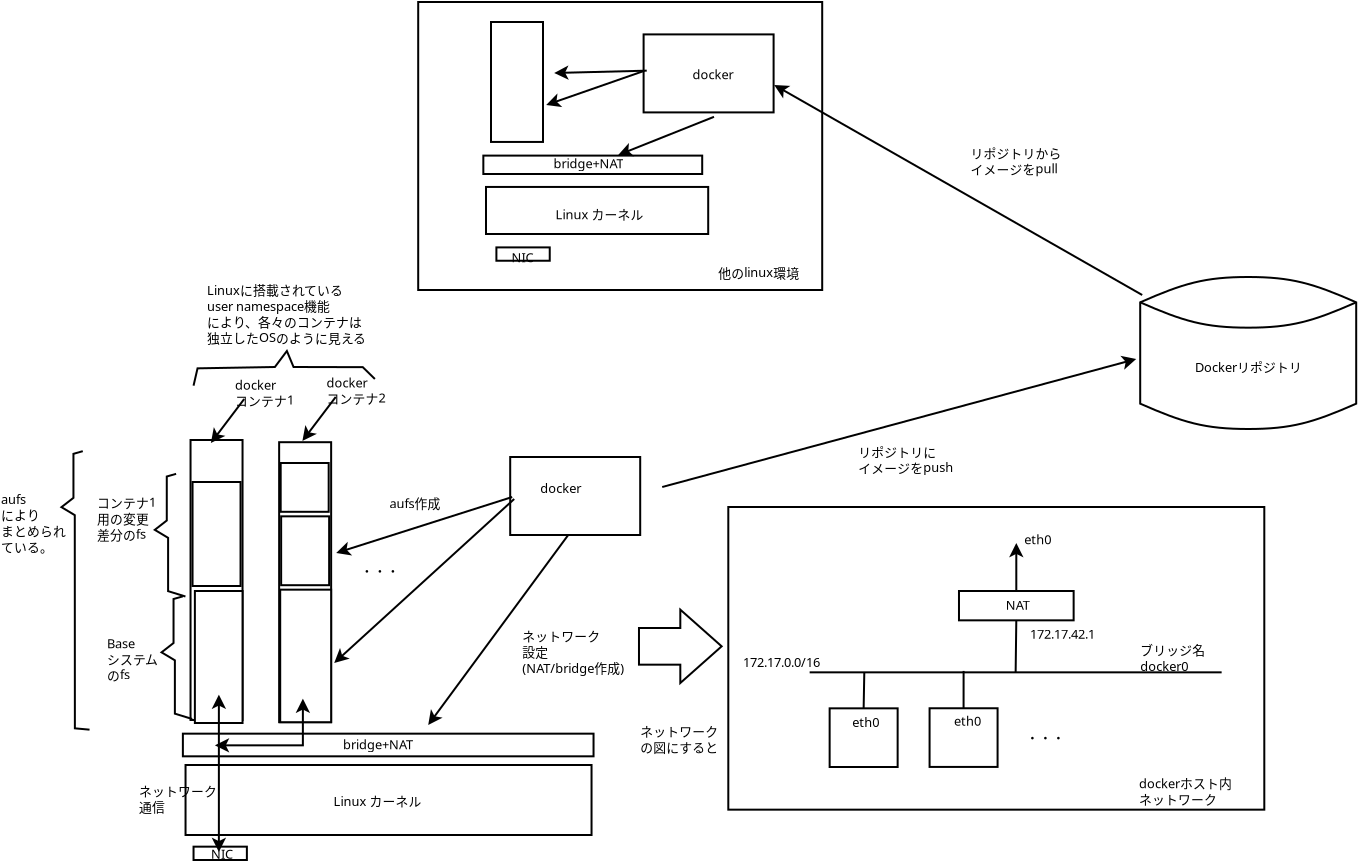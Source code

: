 <?xml version="1.0" encoding="UTF-8"?>
<dia:diagram xmlns:dia="http://www.lysator.liu.se/~alla/dia/">
  <dia:layer name="グループ1" visible="true">
    <dia:object type="Standard - Box" version="0" id="O0">
      <dia:attribute name="obj_pos">
        <dia:point val="16.983,-21.15"/>
      </dia:attribute>
      <dia:attribute name="obj_bb">
        <dia:rectangle val="16.933,-21.2;37.233,-6.7"/>
      </dia:attribute>
      <dia:attribute name="elem_corner">
        <dia:point val="16.983,-21.15"/>
      </dia:attribute>
      <dia:attribute name="elem_width">
        <dia:real val="20.2"/>
      </dia:attribute>
      <dia:attribute name="elem_height">
        <dia:real val="14.4"/>
      </dia:attribute>
      <dia:attribute name="show_background">
        <dia:boolean val="true"/>
      </dia:attribute>
    </dia:object>
    <dia:object type="Standard - Text" version="1" id="O1">
      <dia:attribute name="obj_pos">
        <dia:point val="33.583,-5.25"/>
      </dia:attribute>
      <dia:attribute name="obj_bb">
        <dia:rectangle val="33.583,-5.845;33.583,-5.1"/>
      </dia:attribute>
      <dia:attribute name="text">
        <dia:composite type="text">
          <dia:attribute name="string">
            <dia:string>##</dia:string>
          </dia:attribute>
          <dia:attribute name="font">
            <dia:font family="sans" style="0" name="Helvetica"/>
          </dia:attribute>
          <dia:attribute name="height">
            <dia:real val="0.8"/>
          </dia:attribute>
          <dia:attribute name="pos">
            <dia:point val="33.583,-5.25"/>
          </dia:attribute>
          <dia:attribute name="color">
            <dia:color val="#000000"/>
          </dia:attribute>
          <dia:attribute name="alignment">
            <dia:enum val="0"/>
          </dia:attribute>
        </dia:composite>
      </dia:attribute>
      <dia:attribute name="valign">
        <dia:enum val="3"/>
      </dia:attribute>
    </dia:object>
    <dia:object type="Standard - Box" version="0" id="O2">
      <dia:attribute name="obj_pos">
        <dia:point val="32.488,4.1"/>
      </dia:attribute>
      <dia:attribute name="obj_bb">
        <dia:rectangle val="32.438,4.05;59.338,19.283"/>
      </dia:attribute>
      <dia:attribute name="elem_corner">
        <dia:point val="32.488,4.1"/>
      </dia:attribute>
      <dia:attribute name="elem_width">
        <dia:real val="26.8"/>
      </dia:attribute>
      <dia:attribute name="elem_height">
        <dia:real val="15.133"/>
      </dia:attribute>
      <dia:attribute name="show_background">
        <dia:boolean val="true"/>
      </dia:attribute>
    </dia:object>
  </dia:layer>
  <dia:layer name="背景" visible="true" active="true">
    <dia:object type="Standard - Box" version="0" id="O3">
      <dia:attribute name="obj_pos">
        <dia:point val="5.35,17"/>
      </dia:attribute>
      <dia:attribute name="obj_bb">
        <dia:rectangle val="5.3,16.95;25.7,20.55"/>
      </dia:attribute>
      <dia:attribute name="elem_corner">
        <dia:point val="5.35,17"/>
      </dia:attribute>
      <dia:attribute name="elem_width">
        <dia:real val="20.3"/>
      </dia:attribute>
      <dia:attribute name="elem_height">
        <dia:real val="3.5"/>
      </dia:attribute>
      <dia:attribute name="show_background">
        <dia:boolean val="true"/>
      </dia:attribute>
    </dia:object>
    <dia:object type="Standard - Box" version="0" id="O4">
      <dia:attribute name="obj_pos">
        <dia:point val="5.6,0.75"/>
      </dia:attribute>
      <dia:attribute name="obj_bb">
        <dia:rectangle val="5.55,0.7;8.25,14.8"/>
      </dia:attribute>
      <dia:attribute name="elem_corner">
        <dia:point val="5.6,0.75"/>
      </dia:attribute>
      <dia:attribute name="elem_width">
        <dia:real val="2.6"/>
      </dia:attribute>
      <dia:attribute name="elem_height">
        <dia:real val="14.0"/>
      </dia:attribute>
      <dia:attribute name="show_background">
        <dia:boolean val="true"/>
      </dia:attribute>
    </dia:object>
    <dia:object type="Standard - Box" version="0" id="O5">
      <dia:attribute name="obj_pos">
        <dia:point val="10.03,0.86"/>
      </dia:attribute>
      <dia:attribute name="obj_bb">
        <dia:rectangle val="9.98,0.81;12.68,14.91"/>
      </dia:attribute>
      <dia:attribute name="elem_corner">
        <dia:point val="10.03,0.86"/>
      </dia:attribute>
      <dia:attribute name="elem_width">
        <dia:real val="2.6"/>
      </dia:attribute>
      <dia:attribute name="elem_height">
        <dia:real val="14.0"/>
      </dia:attribute>
      <dia:attribute name="show_background">
        <dia:boolean val="true"/>
      </dia:attribute>
    </dia:object>
    <dia:object type="Standard - Box" version="0" id="O6">
      <dia:attribute name="obj_pos">
        <dia:point val="5.217,15.433"/>
      </dia:attribute>
      <dia:attribute name="obj_bb">
        <dia:rectangle val="5.167,15.383;25.8,16.617"/>
      </dia:attribute>
      <dia:attribute name="elem_corner">
        <dia:point val="5.217,15.433"/>
      </dia:attribute>
      <dia:attribute name="elem_width">
        <dia:real val="20.533"/>
      </dia:attribute>
      <dia:attribute name="elem_height">
        <dia:real val="1.133"/>
      </dia:attribute>
      <dia:attribute name="show_background">
        <dia:boolean val="true"/>
      </dia:attribute>
    </dia:object>
    <dia:object type="Standard - Box" version="0" id="O7">
      <dia:attribute name="obj_pos">
        <dia:point val="5.75,21.083"/>
      </dia:attribute>
      <dia:attribute name="obj_bb">
        <dia:rectangle val="5.7,21.033;8.467,21.8"/>
      </dia:attribute>
      <dia:attribute name="elem_corner">
        <dia:point val="5.75,21.083"/>
      </dia:attribute>
      <dia:attribute name="elem_width">
        <dia:real val="2.667"/>
      </dia:attribute>
      <dia:attribute name="elem_height">
        <dia:real val="0.667"/>
      </dia:attribute>
      <dia:attribute name="show_background">
        <dia:boolean val="true"/>
      </dia:attribute>
    </dia:object>
    <dia:object type="Standard - Box" version="0" id="O8">
      <dia:attribute name="obj_pos">
        <dia:point val="20.373,-11.903"/>
      </dia:attribute>
      <dia:attribute name="obj_bb">
        <dia:rectangle val="20.323,-11.953;31.533,-9.5"/>
      </dia:attribute>
      <dia:attribute name="elem_corner">
        <dia:point val="20.373,-11.903"/>
      </dia:attribute>
      <dia:attribute name="elem_width">
        <dia:real val="11.11"/>
      </dia:attribute>
      <dia:attribute name="elem_height">
        <dia:real val="2.353"/>
      </dia:attribute>
      <dia:attribute name="show_background">
        <dia:boolean val="true"/>
      </dia:attribute>
    </dia:object>
    <dia:object type="Standard - Box" version="0" id="O9">
      <dia:attribute name="obj_pos">
        <dia:point val="20.623,-20.15"/>
      </dia:attribute>
      <dia:attribute name="obj_bb">
        <dia:rectangle val="20.573,-20.2;23.273,-14.103"/>
      </dia:attribute>
      <dia:attribute name="elem_corner">
        <dia:point val="20.623,-20.15"/>
      </dia:attribute>
      <dia:attribute name="elem_width">
        <dia:real val="2.6"/>
      </dia:attribute>
      <dia:attribute name="elem_height">
        <dia:real val="5.997"/>
      </dia:attribute>
      <dia:attribute name="show_background">
        <dia:boolean val="true"/>
      </dia:attribute>
    </dia:object>
    <dia:object type="Standard - Box" version="0" id="O10">
      <dia:attribute name="obj_pos">
        <dia:point val="20.24,-13.47"/>
      </dia:attribute>
      <dia:attribute name="obj_bb">
        <dia:rectangle val="20.19,-13.52;31.233,-12.5"/>
      </dia:attribute>
      <dia:attribute name="elem_corner">
        <dia:point val="20.24,-13.47"/>
      </dia:attribute>
      <dia:attribute name="elem_width">
        <dia:real val="10.943"/>
      </dia:attribute>
      <dia:attribute name="elem_height">
        <dia:real val="0.92"/>
      </dia:attribute>
      <dia:attribute name="show_background">
        <dia:boolean val="true"/>
      </dia:attribute>
    </dia:object>
    <dia:object type="Standard - Box" version="0" id="O11">
      <dia:attribute name="obj_pos">
        <dia:point val="20.893,-8.88"/>
      </dia:attribute>
      <dia:attribute name="obj_bb">
        <dia:rectangle val="20.843,-8.93;23.61,-8.163"/>
      </dia:attribute>
      <dia:attribute name="elem_corner">
        <dia:point val="20.893,-8.88"/>
      </dia:attribute>
      <dia:attribute name="elem_width">
        <dia:real val="2.667"/>
      </dia:attribute>
      <dia:attribute name="elem_height">
        <dia:real val="0.667"/>
      </dia:attribute>
      <dia:attribute name="show_background">
        <dia:boolean val="true"/>
      </dia:attribute>
    </dia:object>
    <dia:object type="Standard - Box" version="0" id="O12">
      <dia:attribute name="obj_pos">
        <dia:point val="21.583,1.6"/>
      </dia:attribute>
      <dia:attribute name="obj_bb">
        <dia:rectangle val="21.533,1.55;28.133,5.55"/>
      </dia:attribute>
      <dia:attribute name="elem_corner">
        <dia:point val="21.583,1.6"/>
      </dia:attribute>
      <dia:attribute name="elem_width">
        <dia:real val="6.5"/>
      </dia:attribute>
      <dia:attribute name="elem_height">
        <dia:real val="3.9"/>
      </dia:attribute>
      <dia:attribute name="show_background">
        <dia:boolean val="true"/>
      </dia:attribute>
    </dia:object>
    <dia:object type="Flowchart - Magnetic Disk" version="1" id="O13">
      <dia:attribute name="obj_pos">
        <dia:point val="53.083,-7.4"/>
      </dia:attribute>
      <dia:attribute name="obj_bb">
        <dia:rectangle val="53.033,-7.45;63.933,0.25"/>
      </dia:attribute>
      <dia:attribute name="meta">
        <dia:composite type="dict"/>
      </dia:attribute>
      <dia:attribute name="elem_corner">
        <dia:point val="53.083,-7.4"/>
      </dia:attribute>
      <dia:attribute name="elem_width">
        <dia:real val="10.8"/>
      </dia:attribute>
      <dia:attribute name="elem_height">
        <dia:real val="7.6"/>
      </dia:attribute>
      <dia:attribute name="line_width">
        <dia:real val="0.1"/>
      </dia:attribute>
      <dia:attribute name="line_colour">
        <dia:color val="#000000"/>
      </dia:attribute>
      <dia:attribute name="fill_colour">
        <dia:color val="#ffffff"/>
      </dia:attribute>
      <dia:attribute name="show_background">
        <dia:boolean val="true"/>
      </dia:attribute>
      <dia:attribute name="line_style">
        <dia:enum val="0"/>
        <dia:real val="1"/>
      </dia:attribute>
      <dia:attribute name="padding">
        <dia:real val="0.1"/>
      </dia:attribute>
      <dia:attribute name="text">
        <dia:composite type="text">
          <dia:attribute name="string">
            <dia:string>#Dockerリポジトリ#</dia:string>
          </dia:attribute>
          <dia:attribute name="font">
            <dia:font family="sans" style="0" name="Helvetica"/>
          </dia:attribute>
          <dia:attribute name="height">
            <dia:real val="0.8"/>
          </dia:attribute>
          <dia:attribute name="pos">
            <dia:point val="58.483,-2.727"/>
          </dia:attribute>
          <dia:attribute name="color">
            <dia:color val="#000000"/>
          </dia:attribute>
          <dia:attribute name="alignment">
            <dia:enum val="1"/>
          </dia:attribute>
        </dia:composite>
      </dia:attribute>
      <dia:attribute name="flip_horizontal">
        <dia:boolean val="false"/>
      </dia:attribute>
      <dia:attribute name="flip_vertical">
        <dia:boolean val="false"/>
      </dia:attribute>
      <dia:attribute name="subscale">
        <dia:real val="1"/>
      </dia:attribute>
    </dia:object>
    <dia:object type="Standard - Box" version="0" id="O14">
      <dia:attribute name="obj_pos">
        <dia:point val="28.253,-19.53"/>
      </dia:attribute>
      <dia:attribute name="obj_bb">
        <dia:rectangle val="28.203,-19.58;34.803,-15.58"/>
      </dia:attribute>
      <dia:attribute name="elem_corner">
        <dia:point val="28.253,-19.53"/>
      </dia:attribute>
      <dia:attribute name="elem_width">
        <dia:real val="6.5"/>
      </dia:attribute>
      <dia:attribute name="elem_height">
        <dia:real val="3.9"/>
      </dia:attribute>
      <dia:attribute name="show_background">
        <dia:boolean val="true"/>
      </dia:attribute>
    </dia:object>
    <dia:object type="Standard - Box" version="0" id="O15">
      <dia:attribute name="obj_pos">
        <dia:point val="37.555,14.167"/>
      </dia:attribute>
      <dia:attribute name="obj_bb">
        <dia:rectangle val="37.505,14.117;41.005,17.15"/>
      </dia:attribute>
      <dia:attribute name="elem_corner">
        <dia:point val="37.555,14.167"/>
      </dia:attribute>
      <dia:attribute name="elem_width">
        <dia:real val="3.4"/>
      </dia:attribute>
      <dia:attribute name="elem_height">
        <dia:real val="2.933"/>
      </dia:attribute>
      <dia:attribute name="show_background">
        <dia:boolean val="true"/>
      </dia:attribute>
    </dia:object>
    <dia:object type="Standard - Line" version="0" id="O16">
      <dia:attribute name="obj_pos">
        <dia:point val="36.555,12.367"/>
      </dia:attribute>
      <dia:attribute name="obj_bb">
        <dia:rectangle val="36.505,12.317;57.205,12.417"/>
      </dia:attribute>
      <dia:attribute name="conn_endpoints">
        <dia:point val="36.555,12.367"/>
        <dia:point val="57.155,12.367"/>
      </dia:attribute>
      <dia:attribute name="numcp">
        <dia:int val="1"/>
      </dia:attribute>
    </dia:object>
    <dia:object type="Standard - Box" version="0" id="O17">
      <dia:attribute name="obj_pos">
        <dia:point val="42.552,14.163"/>
      </dia:attribute>
      <dia:attribute name="obj_bb">
        <dia:rectangle val="42.502,14.113;46.002,17.147"/>
      </dia:attribute>
      <dia:attribute name="elem_corner">
        <dia:point val="42.552,14.163"/>
      </dia:attribute>
      <dia:attribute name="elem_width">
        <dia:real val="3.4"/>
      </dia:attribute>
      <dia:attribute name="elem_height">
        <dia:real val="2.933"/>
      </dia:attribute>
      <dia:attribute name="show_background">
        <dia:boolean val="true"/>
      </dia:attribute>
    </dia:object>
    <dia:object type="Standard - Text" version="1" id="O18">
      <dia:attribute name="obj_pos">
        <dia:point val="14.1,7.55"/>
      </dia:attribute>
      <dia:attribute name="obj_bb">
        <dia:rectangle val="14.08,6.89;16.065,7.763"/>
      </dia:attribute>
      <dia:attribute name="text">
        <dia:composite type="text">
          <dia:attribute name="string">
            <dia:string>#・・・#</dia:string>
          </dia:attribute>
          <dia:attribute name="font">
            <dia:font family="sans" style="0" name="Helvetica"/>
          </dia:attribute>
          <dia:attribute name="height">
            <dia:real val="0.8"/>
          </dia:attribute>
          <dia:attribute name="pos">
            <dia:point val="14.1,7.55"/>
          </dia:attribute>
          <dia:attribute name="color">
            <dia:color val="#000000"/>
          </dia:attribute>
          <dia:attribute name="alignment">
            <dia:enum val="0"/>
          </dia:attribute>
        </dia:composite>
      </dia:attribute>
      <dia:attribute name="valign">
        <dia:enum val="3"/>
      </dia:attribute>
    </dia:object>
    <dia:object type="Standard - Text" version="1" id="O19">
      <dia:attribute name="obj_pos">
        <dia:point val="47.368,15.887"/>
      </dia:attribute>
      <dia:attribute name="obj_bb">
        <dia:rectangle val="47.368,15.247;49.333,16.059"/>
      </dia:attribute>
      <dia:attribute name="text">
        <dia:composite type="text">
          <dia:attribute name="string">
            <dia:string>#・・・#</dia:string>
          </dia:attribute>
          <dia:attribute name="font">
            <dia:font family="sans" style="0" name="Helvetica"/>
          </dia:attribute>
          <dia:attribute name="height">
            <dia:real val="0.8"/>
          </dia:attribute>
          <dia:attribute name="pos">
            <dia:point val="47.368,15.887"/>
          </dia:attribute>
          <dia:attribute name="color">
            <dia:color val="#000000"/>
          </dia:attribute>
          <dia:attribute name="alignment">
            <dia:enum val="0"/>
          </dia:attribute>
        </dia:composite>
      </dia:attribute>
      <dia:attribute name="valign">
        <dia:enum val="3"/>
      </dia:attribute>
    </dia:object>
    <dia:object type="Standard - Line" version="0" id="O20">
      <dia:attribute name="obj_pos">
        <dia:point val="39.288,12.367"/>
      </dia:attribute>
      <dia:attribute name="obj_bb">
        <dia:rectangle val="39.204,12.316;39.339,14.218"/>
      </dia:attribute>
      <dia:attribute name="conn_endpoints">
        <dia:point val="39.288,12.367"/>
        <dia:point val="39.255,14.167"/>
      </dia:attribute>
      <dia:attribute name="numcp">
        <dia:int val="1"/>
      </dia:attribute>
      <dia:connections>
        <dia:connection handle="1" to="O15" connection="1"/>
      </dia:connections>
    </dia:object>
    <dia:object type="Standard - Line" version="0" id="O21">
      <dia:attribute name="obj_pos">
        <dia:point val="44.253,12.298"/>
      </dia:attribute>
      <dia:attribute name="obj_bb">
        <dia:rectangle val="44.202,12.248;44.303,14.213"/>
      </dia:attribute>
      <dia:attribute name="conn_endpoints">
        <dia:point val="44.253,12.298"/>
        <dia:point val="44.252,14.163"/>
      </dia:attribute>
      <dia:attribute name="numcp">
        <dia:int val="1"/>
      </dia:attribute>
      <dia:connections>
        <dia:connection handle="1" to="O17" connection="1"/>
      </dia:connections>
    </dia:object>
    <dia:object type="Standard - Box" version="0" id="O22">
      <dia:attribute name="obj_pos">
        <dia:point val="44.022,8.3"/>
      </dia:attribute>
      <dia:attribute name="obj_bb">
        <dia:rectangle val="43.972,8.25;49.805,9.817"/>
      </dia:attribute>
      <dia:attribute name="elem_corner">
        <dia:point val="44.022,8.3"/>
      </dia:attribute>
      <dia:attribute name="elem_width">
        <dia:real val="5.733"/>
      </dia:attribute>
      <dia:attribute name="elem_height">
        <dia:real val="1.467"/>
      </dia:attribute>
      <dia:attribute name="show_background">
        <dia:boolean val="true"/>
      </dia:attribute>
    </dia:object>
    <dia:object type="Standard - Line" version="0" id="O23">
      <dia:attribute name="obj_pos">
        <dia:point val="46.888,9.767"/>
      </dia:attribute>
      <dia:attribute name="obj_bb">
        <dia:rectangle val="46.804,9.716;46.939,12.417"/>
      </dia:attribute>
      <dia:attribute name="conn_endpoints">
        <dia:point val="46.888,9.767"/>
        <dia:point val="46.855,12.367"/>
      </dia:attribute>
      <dia:attribute name="numcp">
        <dia:int val="1"/>
      </dia:attribute>
      <dia:connections>
        <dia:connection handle="0" to="O22" connection="6"/>
        <dia:connection handle="1" to="O16" connection="0"/>
      </dia:connections>
    </dia:object>
    <dia:object type="Standard - Line" version="0" id="O24">
      <dia:attribute name="obj_pos">
        <dia:point val="46.888,8.3"/>
      </dia:attribute>
      <dia:attribute name="obj_bb">
        <dia:rectangle val="46.527,5.788;47.25,8.35"/>
      </dia:attribute>
      <dia:attribute name="conn_endpoints">
        <dia:point val="46.888,8.3"/>
        <dia:point val="46.888,5.9"/>
      </dia:attribute>
      <dia:attribute name="numcp">
        <dia:int val="1"/>
      </dia:attribute>
      <dia:attribute name="end_arrow">
        <dia:enum val="22"/>
      </dia:attribute>
      <dia:attribute name="end_arrow_length">
        <dia:real val="0.5"/>
      </dia:attribute>
      <dia:attribute name="end_arrow_width">
        <dia:real val="0.5"/>
      </dia:attribute>
      <dia:connections>
        <dia:connection handle="0" to="O22" connection="1"/>
      </dia:connections>
    </dia:object>
    <dia:object type="Geometric - Right Arrow" version="1" id="O25">
      <dia:attribute name="obj_pos">
        <dia:point val="28.022,9.233"/>
      </dia:attribute>
      <dia:attribute name="obj_bb">
        <dia:rectangle val="27.972,9.122;32.23,13.011"/>
      </dia:attribute>
      <dia:attribute name="meta">
        <dia:composite type="dict"/>
      </dia:attribute>
      <dia:attribute name="elem_corner">
        <dia:point val="28.022,9.233"/>
      </dia:attribute>
      <dia:attribute name="elem_width">
        <dia:real val="4.133"/>
      </dia:attribute>
      <dia:attribute name="elem_height">
        <dia:real val="3.667"/>
      </dia:attribute>
      <dia:attribute name="line_width">
        <dia:real val="0.1"/>
      </dia:attribute>
      <dia:attribute name="line_colour">
        <dia:color val="#000000"/>
      </dia:attribute>
      <dia:attribute name="fill_colour">
        <dia:color val="#ffffff"/>
      </dia:attribute>
      <dia:attribute name="show_background">
        <dia:boolean val="true"/>
      </dia:attribute>
      <dia:attribute name="line_style">
        <dia:enum val="0"/>
        <dia:real val="1"/>
      </dia:attribute>
      <dia:attribute name="flip_horizontal">
        <dia:boolean val="false"/>
      </dia:attribute>
      <dia:attribute name="flip_vertical">
        <dia:boolean val="false"/>
      </dia:attribute>
      <dia:attribute name="subscale">
        <dia:real val="1"/>
      </dia:attribute>
    </dia:object>
  </dia:layer>
  <dia:layer name="内部1" visible="true">
    <dia:object type="Standard - Box" version="0" id="O26">
      <dia:attribute name="obj_pos">
        <dia:point val="5.817,8.3"/>
      </dia:attribute>
      <dia:attribute name="obj_bb">
        <dia:rectangle val="5.767,8.25;8.25,14.95"/>
      </dia:attribute>
      <dia:attribute name="elem_corner">
        <dia:point val="5.817,8.3"/>
      </dia:attribute>
      <dia:attribute name="elem_width">
        <dia:real val="2.383"/>
      </dia:attribute>
      <dia:attribute name="elem_height">
        <dia:real val="6.6"/>
      </dia:attribute>
      <dia:attribute name="show_background">
        <dia:boolean val="true"/>
      </dia:attribute>
    </dia:object>
    <dia:object type="Standard - Box" version="0" id="O27">
      <dia:attribute name="obj_pos">
        <dia:point val="5.7,2.85"/>
      </dia:attribute>
      <dia:attribute name="obj_bb">
        <dia:rectangle val="5.65,2.8;8.15,8.1"/>
      </dia:attribute>
      <dia:attribute name="elem_corner">
        <dia:point val="5.7,2.85"/>
      </dia:attribute>
      <dia:attribute name="elem_width">
        <dia:real val="2.4"/>
      </dia:attribute>
      <dia:attribute name="elem_height">
        <dia:real val="5.2"/>
      </dia:attribute>
      <dia:attribute name="show_background">
        <dia:boolean val="true"/>
      </dia:attribute>
    </dia:object>
    <dia:object type="Standard - Box" version="0" id="O28">
      <dia:attribute name="obj_pos">
        <dia:point val="10.083,8.233"/>
      </dia:attribute>
      <dia:attribute name="obj_bb">
        <dia:rectangle val="10.033,8.183;12.68,14.91"/>
      </dia:attribute>
      <dia:attribute name="elem_corner">
        <dia:point val="10.083,8.233"/>
      </dia:attribute>
      <dia:attribute name="elem_width">
        <dia:real val="2.547"/>
      </dia:attribute>
      <dia:attribute name="elem_height">
        <dia:real val="6.627"/>
      </dia:attribute>
      <dia:attribute name="show_background">
        <dia:boolean val="true"/>
      </dia:attribute>
    </dia:object>
    <dia:object type="Standard - Box" version="0" id="O29">
      <dia:attribute name="obj_pos">
        <dia:point val="10.13,4.567"/>
      </dia:attribute>
      <dia:attribute name="obj_bb">
        <dia:rectangle val="10.08,4.517;12.58,8.06"/>
      </dia:attribute>
      <dia:attribute name="elem_corner">
        <dia:point val="10.13,4.567"/>
      </dia:attribute>
      <dia:attribute name="elem_width">
        <dia:real val="2.4"/>
      </dia:attribute>
      <dia:attribute name="elem_height">
        <dia:real val="3.443"/>
      </dia:attribute>
      <dia:attribute name="show_background">
        <dia:boolean val="true"/>
      </dia:attribute>
    </dia:object>
    <dia:object type="Standard - Box" version="0" id="O30">
      <dia:attribute name="obj_pos">
        <dia:point val="10.107,1.9"/>
      </dia:attribute>
      <dia:attribute name="obj_bb">
        <dia:rectangle val="10.057,1.85;12.557,4.39"/>
      </dia:attribute>
      <dia:attribute name="elem_corner">
        <dia:point val="10.107,1.9"/>
      </dia:attribute>
      <dia:attribute name="elem_width">
        <dia:real val="2.4"/>
      </dia:attribute>
      <dia:attribute name="elem_height">
        <dia:real val="2.44"/>
      </dia:attribute>
      <dia:attribute name="show_background">
        <dia:boolean val="true"/>
      </dia:attribute>
    </dia:object>
  </dia:layer>
  <dia:layer name="説明" visible="true">
    <dia:object type="Standard - Text" version="1" id="O31">
      <dia:attribute name="obj_pos">
        <dia:point val="12.75,19.05"/>
      </dia:attribute>
      <dia:attribute name="obj_bb">
        <dia:rectangle val="12.75,18.41;17.238,19.223"/>
      </dia:attribute>
      <dia:attribute name="text">
        <dia:composite type="text">
          <dia:attribute name="string">
            <dia:string>#Linux カーネル#</dia:string>
          </dia:attribute>
          <dia:attribute name="font">
            <dia:font family="sans" style="0" name="Helvetica"/>
          </dia:attribute>
          <dia:attribute name="height">
            <dia:real val="0.8"/>
          </dia:attribute>
          <dia:attribute name="pos">
            <dia:point val="12.75,19.05"/>
          </dia:attribute>
          <dia:attribute name="color">
            <dia:color val="#000000"/>
          </dia:attribute>
          <dia:attribute name="alignment">
            <dia:enum val="0"/>
          </dia:attribute>
        </dia:composite>
      </dia:attribute>
      <dia:attribute name="valign">
        <dia:enum val="3"/>
      </dia:attribute>
    </dia:object>
    <dia:object type="Standard - Line" version="0" id="O32">
      <dia:attribute name="obj_pos">
        <dia:point val="8.283,-1.3"/>
      </dia:attribute>
      <dia:attribute name="obj_bb">
        <dia:rectangle val="6.547,-1.37;8.353,0.989"/>
      </dia:attribute>
      <dia:attribute name="conn_endpoints">
        <dia:point val="8.283,-1.3"/>
        <dia:point val="6.617,0.9"/>
      </dia:attribute>
      <dia:attribute name="numcp">
        <dia:int val="1"/>
      </dia:attribute>
      <dia:attribute name="end_arrow">
        <dia:enum val="22"/>
      </dia:attribute>
      <dia:attribute name="end_arrow_length">
        <dia:real val="0.5"/>
      </dia:attribute>
      <dia:attribute name="end_arrow_width">
        <dia:real val="0.5"/>
      </dia:attribute>
    </dia:object>
    <dia:object type="Standard - Text" version="1" id="O33">
      <dia:attribute name="obj_pos">
        <dia:point val="7.817,-1.767"/>
      </dia:attribute>
      <dia:attribute name="obj_bb">
        <dia:rectangle val="7.817,-2.384;10.697,-0.805"/>
      </dia:attribute>
      <dia:attribute name="text">
        <dia:composite type="text">
          <dia:attribute name="string">
            <dia:string>#docker
コンテナ1#</dia:string>
          </dia:attribute>
          <dia:attribute name="font">
            <dia:font family="sans" style="0" name="Helvetica"/>
          </dia:attribute>
          <dia:attribute name="height">
            <dia:real val="0.8"/>
          </dia:attribute>
          <dia:attribute name="pos">
            <dia:point val="7.817,-1.767"/>
          </dia:attribute>
          <dia:attribute name="color">
            <dia:color val="#000000"/>
          </dia:attribute>
          <dia:attribute name="alignment">
            <dia:enum val="0"/>
          </dia:attribute>
        </dia:composite>
      </dia:attribute>
      <dia:attribute name="valign">
        <dia:enum val="3"/>
      </dia:attribute>
    </dia:object>
    <dia:object type="Standard - Line" version="0" id="O34">
      <dia:attribute name="obj_pos">
        <dia:point val="12.86,-1.403"/>
      </dia:attribute>
      <dia:attribute name="obj_bb">
        <dia:rectangle val="11.123,-1.473;12.93,0.887"/>
      </dia:attribute>
      <dia:attribute name="conn_endpoints">
        <dia:point val="12.86,-1.403"/>
        <dia:point val="11.193,0.797"/>
      </dia:attribute>
      <dia:attribute name="numcp">
        <dia:int val="1"/>
      </dia:attribute>
      <dia:attribute name="end_arrow">
        <dia:enum val="22"/>
      </dia:attribute>
      <dia:attribute name="end_arrow_length">
        <dia:real val="0.5"/>
      </dia:attribute>
      <dia:attribute name="end_arrow_width">
        <dia:real val="0.5"/>
      </dia:attribute>
    </dia:object>
    <dia:object type="Standard - Text" version="1" id="O35">
      <dia:attribute name="obj_pos">
        <dia:point val="12.393,-1.869"/>
      </dia:attribute>
      <dia:attribute name="obj_bb">
        <dia:rectangle val="12.393,-2.487;15.273,-0.908"/>
      </dia:attribute>
      <dia:attribute name="text">
        <dia:composite type="text">
          <dia:attribute name="string">
            <dia:string>#docker
コンテナ2#</dia:string>
          </dia:attribute>
          <dia:attribute name="font">
            <dia:font family="sans" style="0" name="Helvetica"/>
          </dia:attribute>
          <dia:attribute name="height">
            <dia:real val="0.8"/>
          </dia:attribute>
          <dia:attribute name="pos">
            <dia:point val="12.393,-1.869"/>
          </dia:attribute>
          <dia:attribute name="color">
            <dia:color val="#000000"/>
          </dia:attribute>
          <dia:attribute name="alignment">
            <dia:enum val="0"/>
          </dia:attribute>
        </dia:composite>
      </dia:attribute>
      <dia:attribute name="valign">
        <dia:enum val="3"/>
      </dia:attribute>
    </dia:object>
    <dia:object type="Standard - PolyLine" version="0" id="O36">
      <dia:attribute name="obj_pos">
        <dia:point val="5.217,8.567"/>
      </dia:attribute>
      <dia:attribute name="obj_bb">
        <dia:rectangle val="4.062,8.505;5.746,14.762"/>
      </dia:attribute>
      <dia:attribute name="poly_points">
        <dia:point val="5.217,8.567"/>
        <dia:point val="4.75,8.7"/>
        <dia:point val="4.75,10.9"/>
        <dia:point val="4.15,11.367"/>
        <dia:point val="4.817,11.767"/>
        <dia:point val="4.817,14.433"/>
        <dia:point val="5.683,14.7"/>
      </dia:attribute>
    </dia:object>
    <dia:object type="Standard - Text" version="1" id="O37">
      <dia:attribute name="obj_pos">
        <dia:point val="1.417,11.167"/>
      </dia:attribute>
      <dia:attribute name="obj_bb">
        <dia:rectangle val="1.417,10.542;3.977,12.932"/>
      </dia:attribute>
      <dia:attribute name="text">
        <dia:composite type="text">
          <dia:attribute name="string">
            <dia:string>#Base
システム
のfs#</dia:string>
          </dia:attribute>
          <dia:attribute name="font">
            <dia:font family="sans" style="0" name="Helvetica"/>
          </dia:attribute>
          <dia:attribute name="height">
            <dia:real val="0.8"/>
          </dia:attribute>
          <dia:attribute name="pos">
            <dia:point val="1.417,11.167"/>
          </dia:attribute>
          <dia:attribute name="color">
            <dia:color val="#000000"/>
          </dia:attribute>
          <dia:attribute name="alignment">
            <dia:enum val="0"/>
          </dia:attribute>
        </dia:composite>
      </dia:attribute>
      <dia:attribute name="valign">
        <dia:enum val="3"/>
      </dia:attribute>
    </dia:object>
    <dia:object type="Standard - PolyLine" version="0" id="O38">
      <dia:attribute name="obj_pos">
        <dia:point val="4.878,2.442"/>
      </dia:attribute>
      <dia:attribute name="obj_bb">
        <dia:rectangle val="3.723,2.38;5.407,8.638"/>
      </dia:attribute>
      <dia:attribute name="poly_points">
        <dia:point val="4.878,2.442"/>
        <dia:point val="4.412,2.575"/>
        <dia:point val="4.412,4.775"/>
        <dia:point val="3.812,5.242"/>
        <dia:point val="4.478,5.642"/>
        <dia:point val="4.478,8.308"/>
        <dia:point val="5.345,8.575"/>
      </dia:attribute>
    </dia:object>
    <dia:object type="Standard - Text" version="1" id="O39">
      <dia:attribute name="obj_pos">
        <dia:point val="0.923,4.138"/>
      </dia:attribute>
      <dia:attribute name="obj_bb">
        <dia:rectangle val="0.923,3.498;3.803,5.911"/>
      </dia:attribute>
      <dia:attribute name="text">
        <dia:composite type="text">
          <dia:attribute name="string">
            <dia:string>#コンテナ1
用の変更
差分のfs#</dia:string>
          </dia:attribute>
          <dia:attribute name="font">
            <dia:font family="sans" style="0" name="Helvetica"/>
          </dia:attribute>
          <dia:attribute name="height">
            <dia:real val="0.8"/>
          </dia:attribute>
          <dia:attribute name="pos">
            <dia:point val="0.923,4.138"/>
          </dia:attribute>
          <dia:attribute name="color">
            <dia:color val="#000000"/>
          </dia:attribute>
          <dia:attribute name="alignment">
            <dia:enum val="0"/>
          </dia:attribute>
        </dia:composite>
      </dia:attribute>
      <dia:attribute name="valign">
        <dia:enum val="3"/>
      </dia:attribute>
    </dia:object>
    <dia:object type="Standard - PolyLine" version="0" id="O40">
      <dia:attribute name="obj_pos">
        <dia:point val="0.212,1.308"/>
      </dia:attribute>
      <dia:attribute name="obj_bb">
        <dia:rectangle val="-0.943,1.247;0.604,15.288"/>
      </dia:attribute>
      <dia:attribute name="poly_points">
        <dia:point val="0.212,1.308"/>
        <dia:point val="-0.255,1.442"/>
        <dia:point val="-0.255,3.642"/>
        <dia:point val="-0.855,4.108"/>
        <dia:point val="-0.188,4.508"/>
        <dia:point val="-0.183,15.167"/>
        <dia:point val="0.55,15.233"/>
      </dia:attribute>
    </dia:object>
    <dia:object type="Standard - Text" version="1" id="O41">
      <dia:attribute name="obj_pos">
        <dia:point val="-3.877,3.953"/>
      </dia:attribute>
      <dia:attribute name="obj_bb">
        <dia:rectangle val="-3.877,3.325;-0.677,6.52"/>
      </dia:attribute>
      <dia:attribute name="text">
        <dia:composite type="text">
          <dia:attribute name="string">
            <dia:string>#aufs
により
まとめられ
ている。#</dia:string>
          </dia:attribute>
          <dia:attribute name="font">
            <dia:font family="sans" style="0" name="Helvetica"/>
          </dia:attribute>
          <dia:attribute name="height">
            <dia:real val="0.8"/>
          </dia:attribute>
          <dia:attribute name="pos">
            <dia:point val="-3.877,3.953"/>
          </dia:attribute>
          <dia:attribute name="color">
            <dia:color val="#000000"/>
          </dia:attribute>
          <dia:attribute name="alignment">
            <dia:enum val="0"/>
          </dia:attribute>
        </dia:composite>
      </dia:attribute>
      <dia:attribute name="valign">
        <dia:enum val="3"/>
      </dia:attribute>
    </dia:object>
    <dia:object type="Standard - PolyLine" version="0" id="O42">
      <dia:attribute name="obj_pos">
        <dia:point val="14.817,-2.3"/>
      </dia:attribute>
      <dia:attribute name="obj_bb">
        <dia:rectangle val="5.69,-3.8;14.887,-1.907"/>
      </dia:attribute>
      <dia:attribute name="poly_points">
        <dia:point val="14.817,-2.3"/>
        <dia:point val="14.212,-2.892"/>
        <dia:point val="10.75,-2.9"/>
        <dia:point val="10.417,-3.7"/>
        <dia:point val="9.817,-2.9"/>
        <dia:point val="5.95,-2.833"/>
        <dia:point val="5.75,-1.967"/>
      </dia:attribute>
    </dia:object>
    <dia:object type="Standard - Text" version="1" id="O43">
      <dia:attribute name="obj_pos">
        <dia:point val="6.417,-6.5"/>
      </dia:attribute>
      <dia:attribute name="obj_bb">
        <dia:rectangle val="6.417,-7.14;14.369,-3.928"/>
      </dia:attribute>
      <dia:attribute name="text">
        <dia:composite type="text">
          <dia:attribute name="string">
            <dia:string>#Linuxに搭載されている
user namespace機能
により、各々のコンテナは
独立したOSのように見える#</dia:string>
          </dia:attribute>
          <dia:attribute name="font">
            <dia:font family="sans" style="0" name="Helvetica"/>
          </dia:attribute>
          <dia:attribute name="height">
            <dia:real val="0.8"/>
          </dia:attribute>
          <dia:attribute name="pos">
            <dia:point val="6.417,-6.5"/>
          </dia:attribute>
          <dia:attribute name="color">
            <dia:color val="#000000"/>
          </dia:attribute>
          <dia:attribute name="alignment">
            <dia:enum val="0"/>
          </dia:attribute>
        </dia:composite>
      </dia:attribute>
      <dia:attribute name="valign">
        <dia:enum val="3"/>
      </dia:attribute>
    </dia:object>
    <dia:object type="Standard - Text" version="1" id="O44">
      <dia:attribute name="obj_pos">
        <dia:point val="13.217,16.217"/>
      </dia:attribute>
      <dia:attribute name="obj_bb">
        <dia:rectangle val="13.217,15.622;17.069,16.367"/>
      </dia:attribute>
      <dia:attribute name="text">
        <dia:composite type="text">
          <dia:attribute name="string">
            <dia:string>#bridge+NAT#</dia:string>
          </dia:attribute>
          <dia:attribute name="font">
            <dia:font family="sans" style="0" name="Helvetica"/>
          </dia:attribute>
          <dia:attribute name="height">
            <dia:real val="0.8"/>
          </dia:attribute>
          <dia:attribute name="pos">
            <dia:point val="13.217,16.217"/>
          </dia:attribute>
          <dia:attribute name="color">
            <dia:color val="#000000"/>
          </dia:attribute>
          <dia:attribute name="alignment">
            <dia:enum val="0"/>
          </dia:attribute>
        </dia:composite>
      </dia:attribute>
      <dia:attribute name="valign">
        <dia:enum val="3"/>
      </dia:attribute>
    </dia:object>
    <dia:object type="Standard - Line" version="0" id="O45">
      <dia:attribute name="obj_pos">
        <dia:point val="7.017,13.483"/>
      </dia:attribute>
      <dia:attribute name="obj_bb">
        <dia:rectangle val="6.655,13.433;7.378,21.4"/>
      </dia:attribute>
      <dia:attribute name="conn_endpoints">
        <dia:point val="7.017,13.483"/>
        <dia:point val="7.017,21.35"/>
      </dia:attribute>
      <dia:attribute name="numcp">
        <dia:int val="1"/>
      </dia:attribute>
      <dia:attribute name="start_arrow">
        <dia:enum val="22"/>
      </dia:attribute>
      <dia:attribute name="start_arrow_length">
        <dia:real val="0.5"/>
      </dia:attribute>
      <dia:attribute name="start_arrow_width">
        <dia:real val="0.5"/>
      </dia:attribute>
      <dia:attribute name="end_arrow">
        <dia:enum val="22"/>
      </dia:attribute>
      <dia:attribute name="end_arrow_length">
        <dia:real val="0.5"/>
      </dia:attribute>
      <dia:attribute name="end_arrow_width">
        <dia:real val="0.5"/>
      </dia:attribute>
    </dia:object>
    <dia:object type="Standard - Text" version="1" id="O46">
      <dia:attribute name="obj_pos">
        <dia:point val="6.617,21.683"/>
      </dia:attribute>
      <dia:attribute name="obj_bb">
        <dia:rectangle val="6.617,21.088;7.734,21.833"/>
      </dia:attribute>
      <dia:attribute name="text">
        <dia:composite type="text">
          <dia:attribute name="string">
            <dia:string>#NIC#</dia:string>
          </dia:attribute>
          <dia:attribute name="font">
            <dia:font family="sans" style="0" name="Helvetica"/>
          </dia:attribute>
          <dia:attribute name="height">
            <dia:real val="0.8"/>
          </dia:attribute>
          <dia:attribute name="pos">
            <dia:point val="6.617,21.683"/>
          </dia:attribute>
          <dia:attribute name="color">
            <dia:color val="#000000"/>
          </dia:attribute>
          <dia:attribute name="alignment">
            <dia:enum val="0"/>
          </dia:attribute>
        </dia:composite>
      </dia:attribute>
      <dia:attribute name="valign">
        <dia:enum val="3"/>
      </dia:attribute>
    </dia:object>
    <dia:object type="Standard - PolyLine" version="0" id="O47">
      <dia:attribute name="obj_pos">
        <dia:point val="11.217,13.683"/>
      </dia:attribute>
      <dia:attribute name="obj_bb">
        <dia:rectangle val="6.767,13.633;11.579,16.378"/>
      </dia:attribute>
      <dia:attribute name="poly_points">
        <dia:point val="11.217,13.683"/>
        <dia:point val="11.217,16.017"/>
        <dia:point val="6.817,16.017"/>
      </dia:attribute>
      <dia:attribute name="start_arrow">
        <dia:enum val="22"/>
      </dia:attribute>
      <dia:attribute name="start_arrow_length">
        <dia:real val="0.5"/>
      </dia:attribute>
      <dia:attribute name="start_arrow_width">
        <dia:real val="0.5"/>
      </dia:attribute>
      <dia:attribute name="end_arrow">
        <dia:enum val="22"/>
      </dia:attribute>
      <dia:attribute name="end_arrow_length">
        <dia:real val="0.5"/>
      </dia:attribute>
      <dia:attribute name="end_arrow_width">
        <dia:real val="0.5"/>
      </dia:attribute>
    </dia:object>
    <dia:object type="Standard - Text" version="1" id="O48">
      <dia:attribute name="obj_pos">
        <dia:point val="3.017,18.55"/>
      </dia:attribute>
      <dia:attribute name="obj_bb">
        <dia:rectangle val="3.017,17.91;6.857,19.523"/>
      </dia:attribute>
      <dia:attribute name="text">
        <dia:composite type="text">
          <dia:attribute name="string">
            <dia:string>#ネットワーク
通信#</dia:string>
          </dia:attribute>
          <dia:attribute name="font">
            <dia:font family="sans" style="0" name="Helvetica"/>
          </dia:attribute>
          <dia:attribute name="height">
            <dia:real val="0.8"/>
          </dia:attribute>
          <dia:attribute name="pos">
            <dia:point val="3.017,18.55"/>
          </dia:attribute>
          <dia:attribute name="color">
            <dia:color val="#000000"/>
          </dia:attribute>
          <dia:attribute name="alignment">
            <dia:enum val="0"/>
          </dia:attribute>
        </dia:composite>
      </dia:attribute>
      <dia:attribute name="valign">
        <dia:enum val="3"/>
      </dia:attribute>
    </dia:object>
    <dia:object type="Standard - Text" version="1" id="O49">
      <dia:attribute name="obj_pos">
        <dia:point val="23.743,-12.835"/>
      </dia:attribute>
      <dia:attribute name="obj_bb">
        <dia:rectangle val="23.743,-13.43;27.596,-12.685"/>
      </dia:attribute>
      <dia:attribute name="text">
        <dia:composite type="text">
          <dia:attribute name="string">
            <dia:string>#bridge+NAT#</dia:string>
          </dia:attribute>
          <dia:attribute name="font">
            <dia:font family="sans" style="0" name="Helvetica"/>
          </dia:attribute>
          <dia:attribute name="height">
            <dia:real val="0.8"/>
          </dia:attribute>
          <dia:attribute name="pos">
            <dia:point val="23.743,-12.835"/>
          </dia:attribute>
          <dia:attribute name="color">
            <dia:color val="#000000"/>
          </dia:attribute>
          <dia:attribute name="alignment">
            <dia:enum val="0"/>
          </dia:attribute>
        </dia:composite>
      </dia:attribute>
      <dia:attribute name="valign">
        <dia:enum val="3"/>
      </dia:attribute>
    </dia:object>
    <dia:object type="Standard - Text" version="1" id="O50">
      <dia:attribute name="obj_pos">
        <dia:point val="23.843,-10.29"/>
      </dia:attribute>
      <dia:attribute name="obj_bb">
        <dia:rectangle val="23.843,-10.93;28.331,-10.117"/>
      </dia:attribute>
      <dia:attribute name="text">
        <dia:composite type="text">
          <dia:attribute name="string">
            <dia:string>#Linux カーネル#</dia:string>
          </dia:attribute>
          <dia:attribute name="font">
            <dia:font family="sans" style="0" name="Helvetica"/>
          </dia:attribute>
          <dia:attribute name="height">
            <dia:real val="0.8"/>
          </dia:attribute>
          <dia:attribute name="pos">
            <dia:point val="23.843,-10.29"/>
          </dia:attribute>
          <dia:attribute name="color">
            <dia:color val="#000000"/>
          </dia:attribute>
          <dia:attribute name="alignment">
            <dia:enum val="0"/>
          </dia:attribute>
        </dia:composite>
      </dia:attribute>
      <dia:attribute name="valign">
        <dia:enum val="3"/>
      </dia:attribute>
    </dia:object>
    <dia:object type="Standard - Text" version="1" id="O51">
      <dia:attribute name="obj_pos">
        <dia:point val="21.643,-8.135"/>
      </dia:attribute>
      <dia:attribute name="obj_bb">
        <dia:rectangle val="21.643,-8.73;22.761,-7.985"/>
      </dia:attribute>
      <dia:attribute name="text">
        <dia:composite type="text">
          <dia:attribute name="string">
            <dia:string>#NIC#</dia:string>
          </dia:attribute>
          <dia:attribute name="font">
            <dia:font family="sans" style="0" name="Helvetica"/>
          </dia:attribute>
          <dia:attribute name="height">
            <dia:real val="0.8"/>
          </dia:attribute>
          <dia:attribute name="pos">
            <dia:point val="21.643,-8.135"/>
          </dia:attribute>
          <dia:attribute name="color">
            <dia:color val="#000000"/>
          </dia:attribute>
          <dia:attribute name="alignment">
            <dia:enum val="0"/>
          </dia:attribute>
        </dia:composite>
      </dia:attribute>
      <dia:attribute name="valign">
        <dia:enum val="3"/>
      </dia:attribute>
    </dia:object>
    <dia:object type="Standard - Text" version="1" id="O52">
      <dia:attribute name="obj_pos">
        <dia:point val="31.983,-7.35"/>
      </dia:attribute>
      <dia:attribute name="obj_bb">
        <dia:rectangle val="31.983,-7.99;36.088,-7.177"/>
      </dia:attribute>
      <dia:attribute name="text">
        <dia:composite type="text">
          <dia:attribute name="string">
            <dia:string>#他のlinux環境#</dia:string>
          </dia:attribute>
          <dia:attribute name="font">
            <dia:font family="sans" style="0" name="Helvetica"/>
          </dia:attribute>
          <dia:attribute name="height">
            <dia:real val="0.8"/>
          </dia:attribute>
          <dia:attribute name="pos">
            <dia:point val="31.983,-7.35"/>
          </dia:attribute>
          <dia:attribute name="color">
            <dia:color val="#000000"/>
          </dia:attribute>
          <dia:attribute name="alignment">
            <dia:enum val="0"/>
          </dia:attribute>
        </dia:composite>
      </dia:attribute>
      <dia:attribute name="valign">
        <dia:enum val="3"/>
      </dia:attribute>
    </dia:object>
    <dia:object type="Standard - Text" version="1" id="O53">
      <dia:attribute name="obj_pos">
        <dia:point val="23.083,3.4"/>
      </dia:attribute>
      <dia:attribute name="obj_bb">
        <dia:rectangle val="23.083,2.805;25.241,3.55"/>
      </dia:attribute>
      <dia:attribute name="text">
        <dia:composite type="text">
          <dia:attribute name="string">
            <dia:string>#docker#</dia:string>
          </dia:attribute>
          <dia:attribute name="font">
            <dia:font family="sans" style="0" name="Helvetica"/>
          </dia:attribute>
          <dia:attribute name="height">
            <dia:real val="0.8"/>
          </dia:attribute>
          <dia:attribute name="pos">
            <dia:point val="23.083,3.4"/>
          </dia:attribute>
          <dia:attribute name="color">
            <dia:color val="#000000"/>
          </dia:attribute>
          <dia:attribute name="alignment">
            <dia:enum val="0"/>
          </dia:attribute>
        </dia:composite>
      </dia:attribute>
      <dia:attribute name="valign">
        <dia:enum val="3"/>
      </dia:attribute>
    </dia:object>
    <dia:object type="Standard - Line" version="0" id="O54">
      <dia:attribute name="obj_pos">
        <dia:point val="21.683,3.6"/>
      </dia:attribute>
      <dia:attribute name="obj_bb">
        <dia:rectangle val="12.777,3.537;21.746,6.559"/>
      </dia:attribute>
      <dia:attribute name="conn_endpoints">
        <dia:point val="21.683,3.6"/>
        <dia:point val="12.883,6.4"/>
      </dia:attribute>
      <dia:attribute name="numcp">
        <dia:int val="1"/>
      </dia:attribute>
      <dia:attribute name="end_arrow">
        <dia:enum val="22"/>
      </dia:attribute>
      <dia:attribute name="end_arrow_length">
        <dia:real val="0.5"/>
      </dia:attribute>
      <dia:attribute name="end_arrow_width">
        <dia:real val="0.5"/>
      </dia:attribute>
    </dia:object>
    <dia:object type="Standard - Line" version="0" id="O55">
      <dia:attribute name="obj_pos">
        <dia:point val="21.783,3.7"/>
      </dia:attribute>
      <dia:attribute name="obj_bb">
        <dia:rectangle val="12.701,3.629;21.854,11.975"/>
      </dia:attribute>
      <dia:attribute name="conn_endpoints">
        <dia:point val="21.783,3.7"/>
        <dia:point val="12.783,11.9"/>
      </dia:attribute>
      <dia:attribute name="numcp">
        <dia:int val="1"/>
      </dia:attribute>
      <dia:attribute name="end_arrow">
        <dia:enum val="22"/>
      </dia:attribute>
      <dia:attribute name="end_arrow_length">
        <dia:real val="0.5"/>
      </dia:attribute>
      <dia:attribute name="end_arrow_width">
        <dia:real val="0.5"/>
      </dia:attribute>
    </dia:object>
    <dia:object type="Standard - Line" version="0" id="O56">
      <dia:attribute name="obj_pos">
        <dia:point val="24.483,5.5"/>
      </dia:attribute>
      <dia:attribute name="obj_bb">
        <dia:rectangle val="17.413,5.43;24.553,15.09"/>
      </dia:attribute>
      <dia:attribute name="conn_endpoints">
        <dia:point val="24.483,5.5"/>
        <dia:point val="17.483,15"/>
      </dia:attribute>
      <dia:attribute name="numcp">
        <dia:int val="1"/>
      </dia:attribute>
      <dia:attribute name="end_arrow">
        <dia:enum val="22"/>
      </dia:attribute>
      <dia:attribute name="end_arrow_length">
        <dia:real val="0.5"/>
      </dia:attribute>
      <dia:attribute name="end_arrow_width">
        <dia:real val="0.5"/>
      </dia:attribute>
    </dia:object>
    <dia:object type="Standard - Text" version="1" id="O57">
      <dia:attribute name="obj_pos">
        <dia:point val="22.183,10.8"/>
      </dia:attribute>
      <dia:attribute name="obj_bb">
        <dia:rectangle val="22.183,10.16;27.493,12.572"/>
      </dia:attribute>
      <dia:attribute name="text">
        <dia:composite type="text">
          <dia:attribute name="string">
            <dia:string>#ネットワーク
設定
(NAT/bridge作成)#</dia:string>
          </dia:attribute>
          <dia:attribute name="font">
            <dia:font family="sans" style="0" name="Helvetica"/>
          </dia:attribute>
          <dia:attribute name="height">
            <dia:real val="0.8"/>
          </dia:attribute>
          <dia:attribute name="pos">
            <dia:point val="22.183,10.8"/>
          </dia:attribute>
          <dia:attribute name="color">
            <dia:color val="#000000"/>
          </dia:attribute>
          <dia:attribute name="alignment">
            <dia:enum val="0"/>
          </dia:attribute>
        </dia:composite>
      </dia:attribute>
      <dia:attribute name="valign">
        <dia:enum val="3"/>
      </dia:attribute>
    </dia:object>
    <dia:object type="Standard - Text" version="1" id="O58">
      <dia:attribute name="obj_pos">
        <dia:point val="15.543,4.16"/>
      </dia:attribute>
      <dia:attribute name="obj_bb">
        <dia:rectangle val="15.543,3.52;18.178,4.333"/>
      </dia:attribute>
      <dia:attribute name="text">
        <dia:composite type="text">
          <dia:attribute name="string">
            <dia:string>#aufs作成#</dia:string>
          </dia:attribute>
          <dia:attribute name="font">
            <dia:font family="sans" style="0" name="Helvetica"/>
          </dia:attribute>
          <dia:attribute name="height">
            <dia:real val="0.8"/>
          </dia:attribute>
          <dia:attribute name="pos">
            <dia:point val="15.543,4.16"/>
          </dia:attribute>
          <dia:attribute name="color">
            <dia:color val="#000000"/>
          </dia:attribute>
          <dia:attribute name="alignment">
            <dia:enum val="0"/>
          </dia:attribute>
        </dia:composite>
      </dia:attribute>
      <dia:attribute name="valign">
        <dia:enum val="3"/>
      </dia:attribute>
    </dia:object>
    <dia:object type="Standard - Line" version="0" id="O59">
      <dia:attribute name="obj_pos">
        <dia:point val="28.286,-17.709"/>
      </dia:attribute>
      <dia:attribute name="obj_bb">
        <dia:rectangle val="23.278,-17.773;28.35,-15.858"/>
      </dia:attribute>
      <dia:attribute name="conn_endpoints">
        <dia:point val="28.286,-17.709"/>
        <dia:point val="23.383,-16"/>
      </dia:attribute>
      <dia:attribute name="numcp">
        <dia:int val="1"/>
      </dia:attribute>
      <dia:attribute name="end_arrow">
        <dia:enum val="22"/>
      </dia:attribute>
      <dia:attribute name="end_arrow_length">
        <dia:real val="0.5"/>
      </dia:attribute>
      <dia:attribute name="end_arrow_width">
        <dia:real val="0.5"/>
      </dia:attribute>
    </dia:object>
    <dia:object type="Standard - Line" version="0" id="O60">
      <dia:attribute name="obj_pos">
        <dia:point val="28.41,-17.717"/>
      </dia:attribute>
      <dia:attribute name="obj_bb">
        <dia:rectangle val="23.672,-17.977;28.461,-17.254"/>
      </dia:attribute>
      <dia:attribute name="conn_endpoints">
        <dia:point val="28.41,-17.717"/>
        <dia:point val="23.783,-17.6"/>
      </dia:attribute>
      <dia:attribute name="numcp">
        <dia:int val="1"/>
      </dia:attribute>
      <dia:attribute name="end_arrow">
        <dia:enum val="22"/>
      </dia:attribute>
      <dia:attribute name="end_arrow_length">
        <dia:real val="0.5"/>
      </dia:attribute>
      <dia:attribute name="end_arrow_width">
        <dia:real val="0.5"/>
      </dia:attribute>
    </dia:object>
    <dia:object type="Standard - Line" version="0" id="O61">
      <dia:attribute name="obj_pos">
        <dia:point val="31.773,-15.41"/>
      </dia:attribute>
      <dia:attribute name="obj_bb">
        <dia:rectangle val="26.879,-15.475;31.838,-13.382"/>
      </dia:attribute>
      <dia:attribute name="conn_endpoints">
        <dia:point val="31.773,-15.41"/>
        <dia:point val="26.983,-13.5"/>
      </dia:attribute>
      <dia:attribute name="numcp">
        <dia:int val="1"/>
      </dia:attribute>
      <dia:attribute name="end_arrow">
        <dia:enum val="22"/>
      </dia:attribute>
      <dia:attribute name="end_arrow_length">
        <dia:real val="0.5"/>
      </dia:attribute>
      <dia:attribute name="end_arrow_width">
        <dia:real val="0.5"/>
      </dia:attribute>
    </dia:object>
    <dia:object type="Standard - Text" version="1" id="O62">
      <dia:attribute name="obj_pos">
        <dia:point val="30.703,-17.285"/>
      </dia:attribute>
      <dia:attribute name="obj_bb">
        <dia:rectangle val="30.703,-17.88;32.861,-17.135"/>
      </dia:attribute>
      <dia:attribute name="text">
        <dia:composite type="text">
          <dia:attribute name="string">
            <dia:string>#docker#</dia:string>
          </dia:attribute>
          <dia:attribute name="font">
            <dia:font family="sans" style="0" name="Helvetica"/>
          </dia:attribute>
          <dia:attribute name="height">
            <dia:real val="0.8"/>
          </dia:attribute>
          <dia:attribute name="pos">
            <dia:point val="30.703,-17.285"/>
          </dia:attribute>
          <dia:attribute name="color">
            <dia:color val="#000000"/>
          </dia:attribute>
          <dia:attribute name="alignment">
            <dia:enum val="0"/>
          </dia:attribute>
        </dia:composite>
      </dia:attribute>
      <dia:attribute name="valign">
        <dia:enum val="3"/>
      </dia:attribute>
    </dia:object>
    <dia:object type="Standard - Line" version="0" id="O63">
      <dia:attribute name="obj_pos">
        <dia:point val="29.183,3.1"/>
      </dia:attribute>
      <dia:attribute name="obj_bb">
        <dia:rectangle val="29.122,-3.49;52.991,3.161"/>
      </dia:attribute>
      <dia:attribute name="conn_endpoints">
        <dia:point val="29.183,3.1"/>
        <dia:point val="52.883,-3.3"/>
      </dia:attribute>
      <dia:attribute name="numcp">
        <dia:int val="1"/>
      </dia:attribute>
      <dia:attribute name="end_arrow">
        <dia:enum val="22"/>
      </dia:attribute>
      <dia:attribute name="end_arrow_length">
        <dia:real val="0.5"/>
      </dia:attribute>
      <dia:attribute name="end_arrow_width">
        <dia:real val="0.5"/>
      </dia:attribute>
    </dia:object>
    <dia:object type="Standard - Text" version="1" id="O64">
      <dia:attribute name="obj_pos">
        <dia:point val="38.983,1.6"/>
      </dia:attribute>
      <dia:attribute name="obj_bb">
        <dia:rectangle val="38.983,0.96;43.733,2.573"/>
      </dia:attribute>
      <dia:attribute name="text">
        <dia:composite type="text">
          <dia:attribute name="string">
            <dia:string>#リポジトリに
イメージをpush#</dia:string>
          </dia:attribute>
          <dia:attribute name="font">
            <dia:font family="sans" style="0" name="Helvetica"/>
          </dia:attribute>
          <dia:attribute name="height">
            <dia:real val="0.8"/>
          </dia:attribute>
          <dia:attribute name="pos">
            <dia:point val="38.983,1.6"/>
          </dia:attribute>
          <dia:attribute name="color">
            <dia:color val="#000000"/>
          </dia:attribute>
          <dia:attribute name="alignment">
            <dia:enum val="0"/>
          </dia:attribute>
        </dia:composite>
      </dia:attribute>
      <dia:attribute name="valign">
        <dia:enum val="3"/>
      </dia:attribute>
    </dia:object>
    <dia:object type="Standard - Line" version="0" id="O65">
      <dia:attribute name="obj_pos">
        <dia:point val="53.183,-6.5"/>
      </dia:attribute>
      <dia:attribute name="obj_bb">
        <dia:rectangle val="34.686,-17.069;53.252,-6.432"/>
      </dia:attribute>
      <dia:attribute name="conn_endpoints">
        <dia:point val="53.183,-6.5"/>
        <dia:point val="34.783,-17"/>
      </dia:attribute>
      <dia:attribute name="numcp">
        <dia:int val="1"/>
      </dia:attribute>
      <dia:attribute name="end_arrow">
        <dia:enum val="22"/>
      </dia:attribute>
      <dia:attribute name="end_arrow_length">
        <dia:real val="0.5"/>
      </dia:attribute>
      <dia:attribute name="end_arrow_width">
        <dia:real val="0.5"/>
      </dia:attribute>
    </dia:object>
    <dia:object type="Standard - Text" version="1" id="O66">
      <dia:attribute name="obj_pos">
        <dia:point val="44.603,-13.34"/>
      </dia:attribute>
      <dia:attribute name="obj_bb">
        <dia:rectangle val="44.603,-13.98;49.083,-12.367"/>
      </dia:attribute>
      <dia:attribute name="text">
        <dia:composite type="text">
          <dia:attribute name="string">
            <dia:string>#リポジトリから
イメージをpull#</dia:string>
          </dia:attribute>
          <dia:attribute name="font">
            <dia:font family="sans" style="0" name="Helvetica"/>
          </dia:attribute>
          <dia:attribute name="height">
            <dia:real val="0.8"/>
          </dia:attribute>
          <dia:attribute name="pos">
            <dia:point val="44.603,-13.34"/>
          </dia:attribute>
          <dia:attribute name="color">
            <dia:color val="#000000"/>
          </dia:attribute>
          <dia:attribute name="alignment">
            <dia:enum val="0"/>
          </dia:attribute>
        </dia:composite>
      </dia:attribute>
      <dia:attribute name="valign">
        <dia:enum val="3"/>
      </dia:attribute>
    </dia:object>
    <dia:object type="Standard - Text" version="1" id="O67">
      <dia:attribute name="obj_pos">
        <dia:point val="46.355,9.233"/>
      </dia:attribute>
      <dia:attribute name="obj_bb">
        <dia:rectangle val="46.355,8.638;47.613,9.383"/>
      </dia:attribute>
      <dia:attribute name="text">
        <dia:composite type="text">
          <dia:attribute name="string">
            <dia:string>#NAT#</dia:string>
          </dia:attribute>
          <dia:attribute name="font">
            <dia:font family="sans" style="0" name="Helvetica"/>
          </dia:attribute>
          <dia:attribute name="height">
            <dia:real val="0.8"/>
          </dia:attribute>
          <dia:attribute name="pos">
            <dia:point val="46.355,9.233"/>
          </dia:attribute>
          <dia:attribute name="color">
            <dia:color val="#000000"/>
          </dia:attribute>
          <dia:attribute name="alignment">
            <dia:enum val="0"/>
          </dia:attribute>
        </dia:composite>
      </dia:attribute>
      <dia:attribute name="valign">
        <dia:enum val="3"/>
      </dia:attribute>
    </dia:object>
    <dia:object type="Standard - Text" version="1" id="O68">
      <dia:attribute name="obj_pos">
        <dia:point val="47.288,5.967"/>
      </dia:attribute>
      <dia:attribute name="obj_bb">
        <dia:rectangle val="47.288,5.372;48.746,6.117"/>
      </dia:attribute>
      <dia:attribute name="text">
        <dia:composite type="text">
          <dia:attribute name="string">
            <dia:string>#eth0#</dia:string>
          </dia:attribute>
          <dia:attribute name="font">
            <dia:font family="sans" style="0" name="Helvetica"/>
          </dia:attribute>
          <dia:attribute name="height">
            <dia:real val="0.8"/>
          </dia:attribute>
          <dia:attribute name="pos">
            <dia:point val="47.288,5.967"/>
          </dia:attribute>
          <dia:attribute name="color">
            <dia:color val="#000000"/>
          </dia:attribute>
          <dia:attribute name="alignment">
            <dia:enum val="0"/>
          </dia:attribute>
        </dia:composite>
      </dia:attribute>
      <dia:attribute name="valign">
        <dia:enum val="3"/>
      </dia:attribute>
    </dia:object>
    <dia:object type="Standard - Text" version="1" id="O69">
      <dia:attribute name="obj_pos">
        <dia:point val="33.222,12.1"/>
      </dia:attribute>
      <dia:attribute name="obj_bb">
        <dia:rectangle val="33.222,11.46;37.382,12.273"/>
      </dia:attribute>
      <dia:attribute name="text">
        <dia:composite type="text">
          <dia:attribute name="string">
            <dia:string>#172.17.0.0/16#</dia:string>
          </dia:attribute>
          <dia:attribute name="font">
            <dia:font family="sans" style="0" name="Helvetica"/>
          </dia:attribute>
          <dia:attribute name="height">
            <dia:real val="0.8"/>
          </dia:attribute>
          <dia:attribute name="pos">
            <dia:point val="33.222,12.1"/>
          </dia:attribute>
          <dia:attribute name="color">
            <dia:color val="#000000"/>
          </dia:attribute>
          <dia:attribute name="alignment">
            <dia:enum val="0"/>
          </dia:attribute>
        </dia:composite>
      </dia:attribute>
      <dia:attribute name="valign">
        <dia:enum val="3"/>
      </dia:attribute>
    </dia:object>
    <dia:object type="Standard - Text" version="1" id="O70">
      <dia:attribute name="obj_pos">
        <dia:point val="38.688,15.1"/>
      </dia:attribute>
      <dia:attribute name="obj_bb">
        <dia:rectangle val="38.688,14.505;40.146,15.25"/>
      </dia:attribute>
      <dia:attribute name="text">
        <dia:composite type="text">
          <dia:attribute name="string">
            <dia:string>#eth0#</dia:string>
          </dia:attribute>
          <dia:attribute name="font">
            <dia:font family="sans" style="0" name="Helvetica"/>
          </dia:attribute>
          <dia:attribute name="height">
            <dia:real val="0.8"/>
          </dia:attribute>
          <dia:attribute name="pos">
            <dia:point val="38.688,15.1"/>
          </dia:attribute>
          <dia:attribute name="color">
            <dia:color val="#000000"/>
          </dia:attribute>
          <dia:attribute name="alignment">
            <dia:enum val="0"/>
          </dia:attribute>
        </dia:composite>
      </dia:attribute>
      <dia:attribute name="valign">
        <dia:enum val="3"/>
      </dia:attribute>
    </dia:object>
    <dia:object type="Standard - Text" version="1" id="O71">
      <dia:attribute name="obj_pos">
        <dia:point val="43.768,15.042"/>
      </dia:attribute>
      <dia:attribute name="obj_bb">
        <dia:rectangle val="43.75,14.428;45.226,15.229"/>
      </dia:attribute>
      <dia:attribute name="text">
        <dia:composite type="text">
          <dia:attribute name="string">
            <dia:string>#eth0#</dia:string>
          </dia:attribute>
          <dia:attribute name="font">
            <dia:font family="sans" style="0" name="Helvetica"/>
          </dia:attribute>
          <dia:attribute name="height">
            <dia:real val="0.8"/>
          </dia:attribute>
          <dia:attribute name="pos">
            <dia:point val="43.768,15.042"/>
          </dia:attribute>
          <dia:attribute name="color">
            <dia:color val="#000000"/>
          </dia:attribute>
          <dia:attribute name="alignment">
            <dia:enum val="0"/>
          </dia:attribute>
        </dia:composite>
      </dia:attribute>
      <dia:attribute name="valign">
        <dia:enum val="3"/>
      </dia:attribute>
    </dia:object>
    <dia:object type="Standard - Text" version="1" id="O72">
      <dia:attribute name="obj_pos">
        <dia:point val="53.088,11.5"/>
      </dia:attribute>
      <dia:attribute name="obj_bb">
        <dia:rectangle val="53.088,10.863;56.308,12.5"/>
      </dia:attribute>
      <dia:attribute name="text">
        <dia:composite type="text">
          <dia:attribute name="string">
            <dia:string>#ブリッジ名
docker0#</dia:string>
          </dia:attribute>
          <dia:attribute name="font">
            <dia:font family="sans" style="0" name="Helvetica"/>
          </dia:attribute>
          <dia:attribute name="height">
            <dia:real val="0.8"/>
          </dia:attribute>
          <dia:attribute name="pos">
            <dia:point val="53.088,11.5"/>
          </dia:attribute>
          <dia:attribute name="color">
            <dia:color val="#000000"/>
          </dia:attribute>
          <dia:attribute name="alignment">
            <dia:enum val="0"/>
          </dia:attribute>
        </dia:composite>
      </dia:attribute>
      <dia:attribute name="valign">
        <dia:enum val="3"/>
      </dia:attribute>
    </dia:object>
    <dia:object type="Standard - Text" version="1" id="O73">
      <dia:attribute name="obj_pos">
        <dia:point val="47.568,10.687"/>
      </dia:attribute>
      <dia:attribute name="obj_bb">
        <dia:rectangle val="47.568,10.026;51.109,10.9"/>
      </dia:attribute>
      <dia:attribute name="text">
        <dia:composite type="text">
          <dia:attribute name="string">
            <dia:string>#172.17.42.1#</dia:string>
          </dia:attribute>
          <dia:attribute name="font">
            <dia:font family="sans" style="0" name="Helvetica"/>
          </dia:attribute>
          <dia:attribute name="height">
            <dia:real val="0.8"/>
          </dia:attribute>
          <dia:attribute name="pos">
            <dia:point val="47.568,10.687"/>
          </dia:attribute>
          <dia:attribute name="color">
            <dia:color val="#000000"/>
          </dia:attribute>
          <dia:attribute name="alignment">
            <dia:enum val="0"/>
          </dia:attribute>
        </dia:composite>
      </dia:attribute>
      <dia:attribute name="valign">
        <dia:enum val="3"/>
      </dia:attribute>
    </dia:object>
    <dia:object type="Standard - Text" version="1" id="O74">
      <dia:attribute name="obj_pos">
        <dia:point val="53.022,18.167"/>
      </dia:attribute>
      <dia:attribute name="obj_bb">
        <dia:rectangle val="53.022,17.506;57.76,19.18"/>
      </dia:attribute>
      <dia:attribute name="text">
        <dia:composite type="text">
          <dia:attribute name="string">
            <dia:string>#dockerホスト内
ネットワーク#</dia:string>
          </dia:attribute>
          <dia:attribute name="font">
            <dia:font family="sans" style="0" name="Helvetica"/>
          </dia:attribute>
          <dia:attribute name="height">
            <dia:real val="0.8"/>
          </dia:attribute>
          <dia:attribute name="pos">
            <dia:point val="53.022,18.167"/>
          </dia:attribute>
          <dia:attribute name="color">
            <dia:color val="#000000"/>
          </dia:attribute>
          <dia:attribute name="alignment">
            <dia:enum val="0"/>
          </dia:attribute>
        </dia:composite>
      </dia:attribute>
      <dia:attribute name="valign">
        <dia:enum val="3"/>
      </dia:attribute>
    </dia:object>
    <dia:object type="Standard - Text" version="1" id="O75">
      <dia:attribute name="obj_pos">
        <dia:point val="28.088,15.567"/>
      </dia:attribute>
      <dia:attribute name="obj_bb">
        <dia:rectangle val="28.088,14.927;31.928,16.539"/>
      </dia:attribute>
      <dia:attribute name="text">
        <dia:composite type="text">
          <dia:attribute name="string">
            <dia:string>#ネットワーク
の図にすると#</dia:string>
          </dia:attribute>
          <dia:attribute name="font">
            <dia:font family="sans" style="0" name="Helvetica"/>
          </dia:attribute>
          <dia:attribute name="height">
            <dia:real val="0.8"/>
          </dia:attribute>
          <dia:attribute name="pos">
            <dia:point val="28.088,15.567"/>
          </dia:attribute>
          <dia:attribute name="color">
            <dia:color val="#000000"/>
          </dia:attribute>
          <dia:attribute name="alignment">
            <dia:enum val="0"/>
          </dia:attribute>
        </dia:composite>
      </dia:attribute>
      <dia:attribute name="valign">
        <dia:enum val="3"/>
      </dia:attribute>
    </dia:object>
  </dia:layer>
</dia:diagram>
